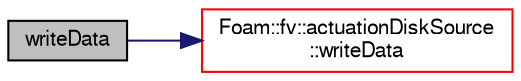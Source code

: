 digraph "writeData"
{
  bgcolor="transparent";
  edge [fontname="FreeSans",fontsize="10",labelfontname="FreeSans",labelfontsize="10"];
  node [fontname="FreeSans",fontsize="10",shape=record];
  rankdir="LR";
  Node332 [label="writeData",height=0.2,width=0.4,color="black", fillcolor="grey75", style="filled", fontcolor="black"];
  Node332 -> Node333 [color="midnightblue",fontsize="10",style="solid",fontname="FreeSans"];
  Node333 [label="Foam::fv::actuationDiskSource\l::writeData",height=0.2,width=0.4,color="red",URL="$a23458.html#aba86aa54ec0b10ddd48ce308a3c6d3b2",tooltip="Write data. "];
}
